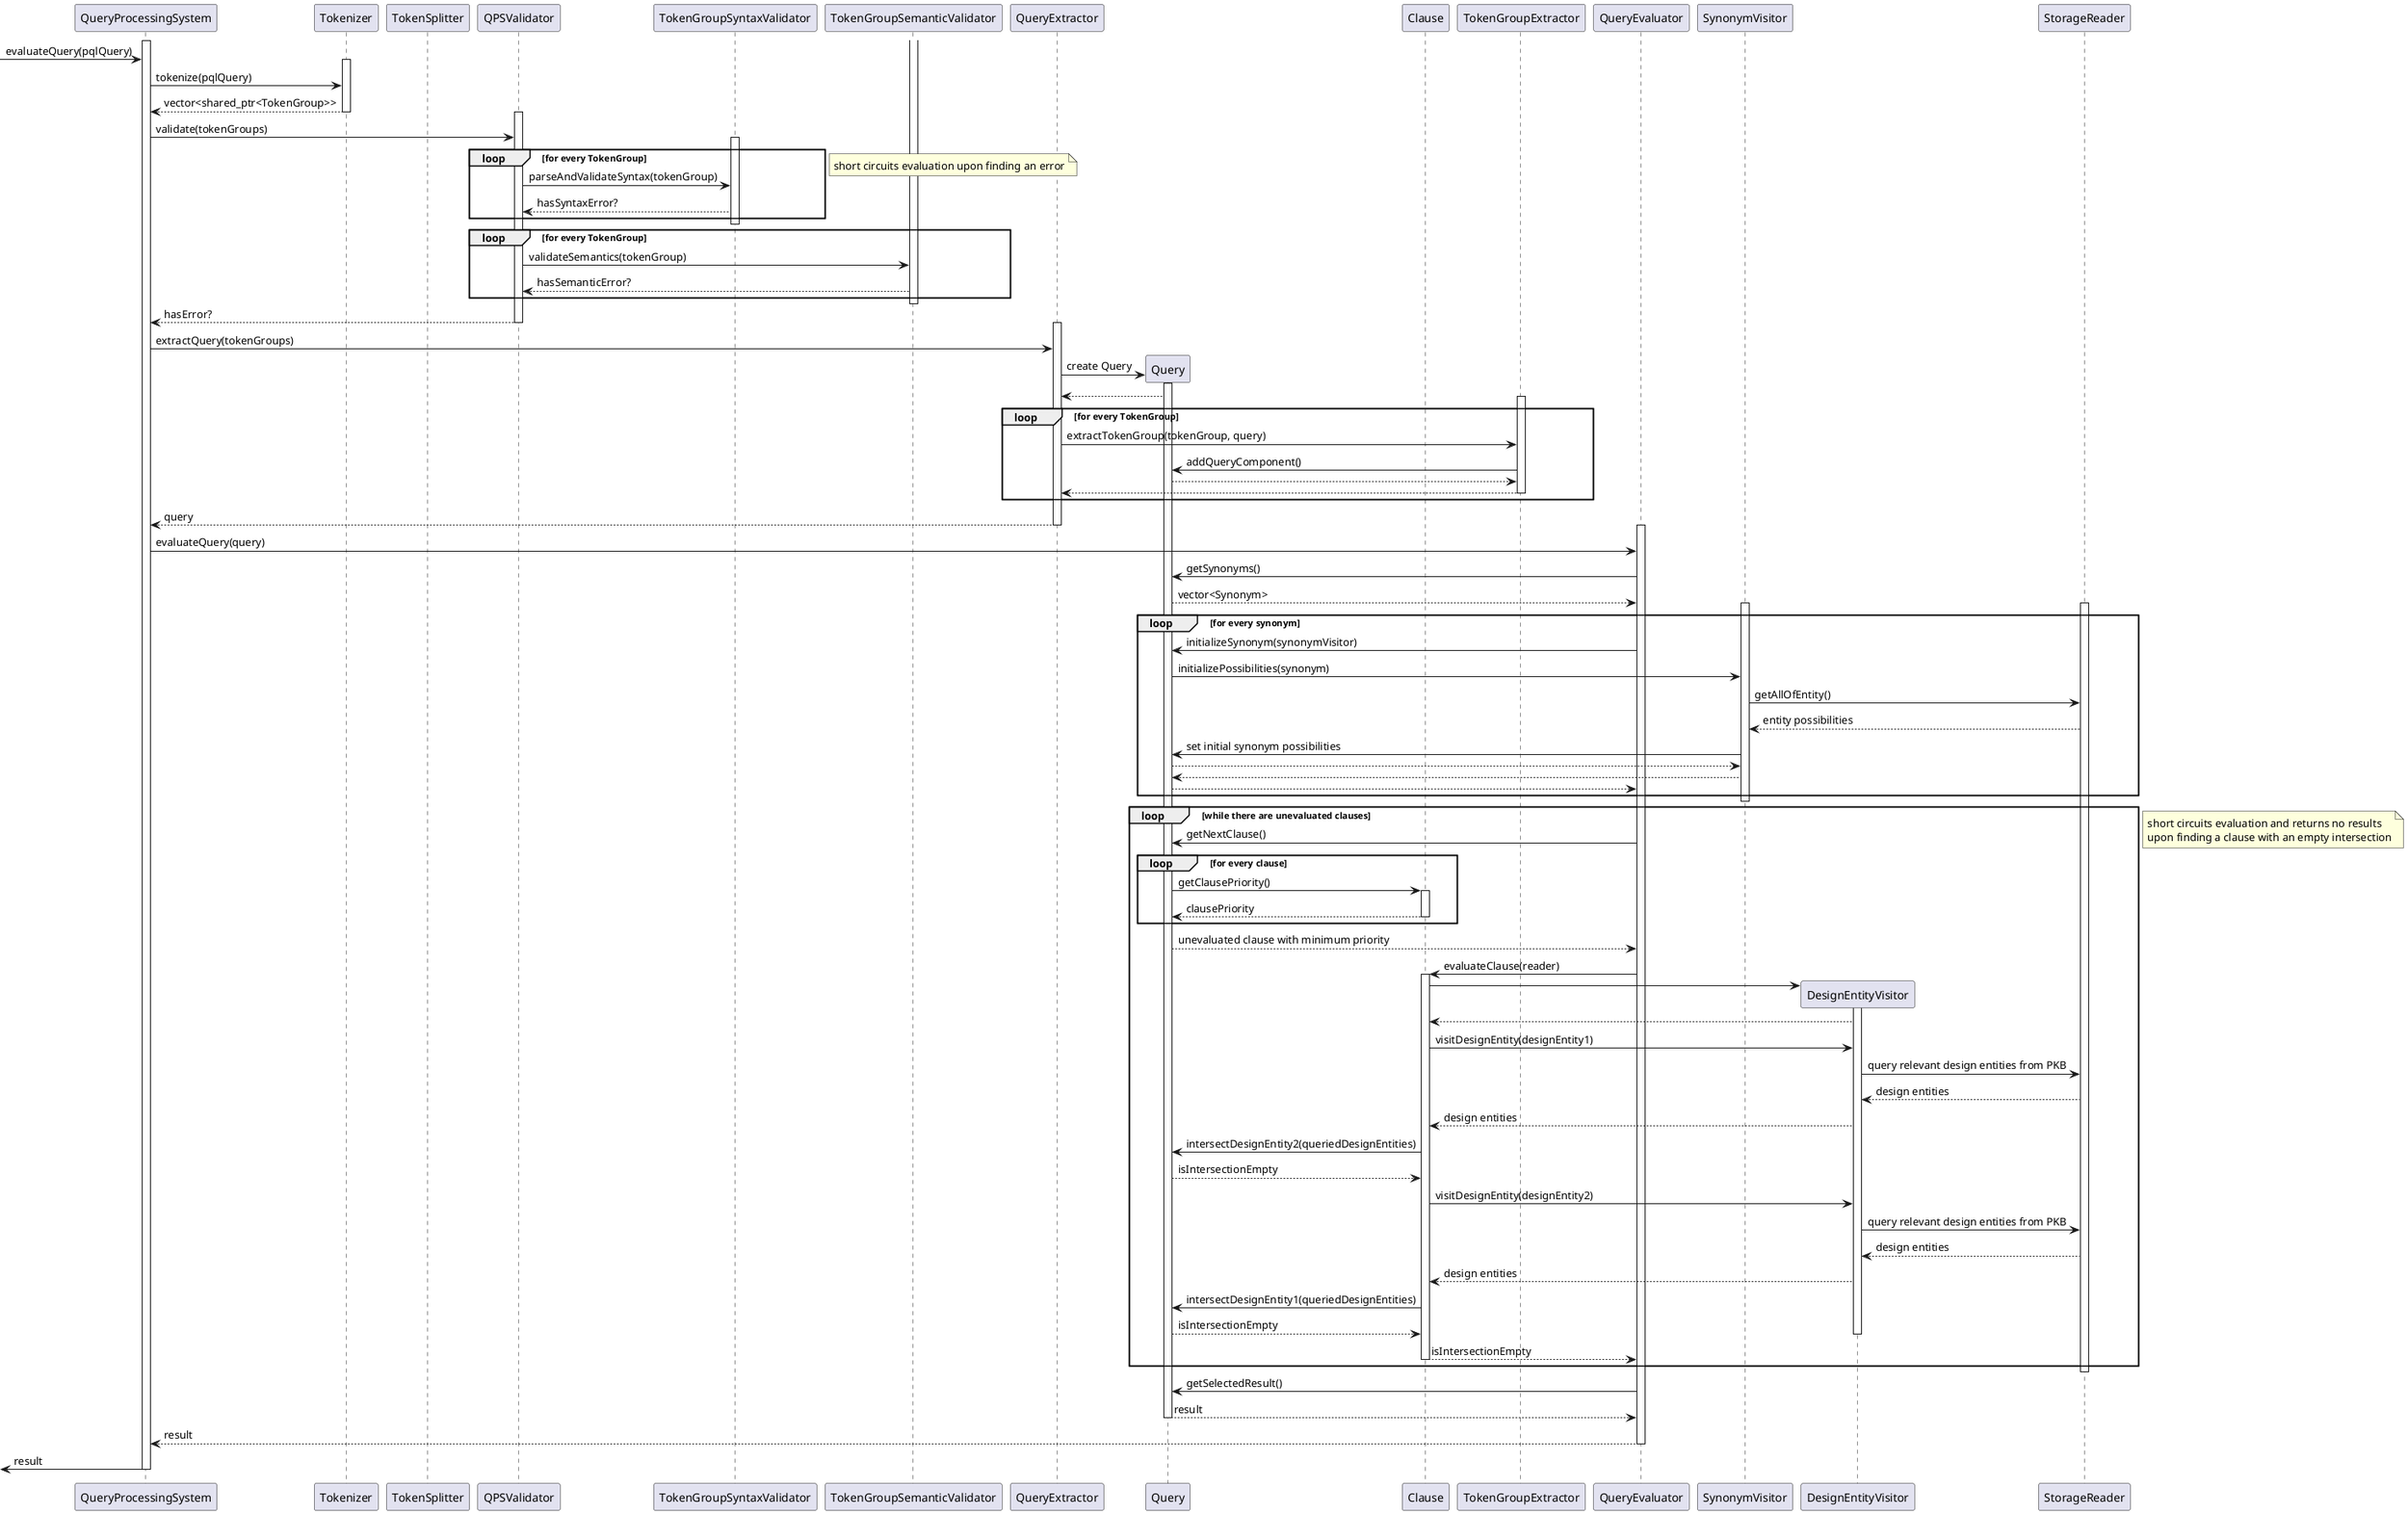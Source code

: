 @startuml
participant QueryProcessingSystem as qps
participant Tokenizer as tok
participant TokenSplitter as splitter
participant QPSValidator as validator
participant TokenGroupSyntaxValidator as syntax
participant TokenGroupSemanticValidator as semantic
participant QueryExtractor as qEx
participant Query as q
participant Clause as clause
participant TokenGroupExtractor as tEx
participant QueryEvaluator as evaluator
participant SynonymVisitor as sv
participant DesignEntityVisitor as ev
participant StorageReader as reader

activate qps
[-> qps : evaluateQuery(pqlQuery)

activate tok
qps -> tok : tokenize(pqlQuery)
tok --> qps : vector<shared_ptr<TokenGroup>>
deactivate tok

activate validator
qps -> validator : validate(tokenGroups)

activate syntax
loop for every TokenGroup
	validator -> syntax : parseAndValidateSyntax(tokenGroup)
	syntax --> validator : hasSyntaxError?
end
deactivate syntax

note right: short circuits evaluation upon finding an error

activate semantic
loop for every TokenGroup
	validator -> semantic : validateSemantics(tokenGroup)
	semantic --> validator : hasSemanticError?
end
deactivate semantic

validator --> qps : hasError?
deactivate validator

activate qEx
qps -> qEx : extractQuery(tokenGroups)

create q
qEx -> q : create Query
activate q
q --> qEx

loop for every TokenGroup
	activate tEx
	qEx -> tEx : extractTokenGroup(tokenGroup, query)
	tEx -> q : addQueryComponent()
	q --> tEx
	tEx --> qEx
	deactivate tEx
end

qEx --> qps : query
deactivate qEx

activate evaluator
qps -> evaluator : evaluateQuery(query)

evaluator -> q : getSynonyms()
q --> evaluator : vector<Synonym>
activate reader
activate sv
loop for every synonym
	evaluator -> q : initializeSynonym(synonymVisitor)
	q -> sv : initializePossibilities(synonym)
	sv -> reader : getAllOfEntity()
	reader --> sv : entity possibilities
	sv -> q : set initial synonym possibilities
	q --> sv
	sv --> q
	q --> evaluator
end
deactivate sv

loop while there are unevaluated clauses
	evaluator -> q : getNextClause()
	loop for every clause
		q -> clause : getClausePriority()
		activate clause
		clause --> q : clausePriority
		deactivate clause
	end
	q --> evaluator : unevaluated clause with minimum priority

	evaluator -> clause : evaluateClause(reader)
	activate clause
	create ev
	clause -> ev
	activate ev
	ev --> clause		

	clause -> ev : visitDesignEntity(designEntity1)
	ev -> reader : query relevant design entities from PKB
	reader --> ev : design entities
	ev --> clause : design entities
	clause -> q : intersectDesignEntity2(queriedDesignEntities)
	q --> clause : isIntersectionEmpty
	
	clause -> ev : visitDesignEntity(designEntity2)
	ev -> reader : query relevant design entities from PKB
	reader --> ev : design entities
	ev --> clause : design entities
	clause -> q : intersectDesignEntity1(queriedDesignEntities)
	q --> clause : isIntersectionEmpty

	deactivate ev
	clause --> evaluator : isIntersectionEmpty
	deactivate clause
end
note left
short circuits evaluation and returns no results
upon finding a clause with an empty intersection
end note

deactivate reader

evaluator -> q : getSelectedResult()
q --> evaluator : result
deactivate q

evaluator --> qps : result
deactivate evaluator


[<- qps : result
deactivate qps

@enduml
